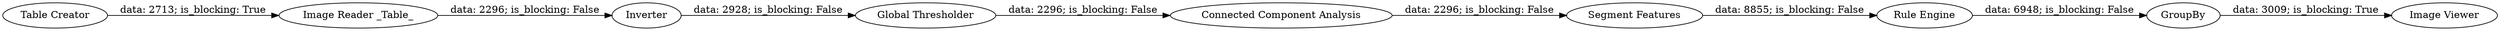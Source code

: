digraph {
	"-6603809284999537752_5" [label="Connected Component Analysis"]
	"-6603809284999537752_2" [label="Image Reader _Table_"]
	"-6603809284999537752_1" [label="Table Creator"]
	"-6603809284999537752_3" [label=Inverter]
	"-6603809284999537752_7" [label="Rule Engine"]
	"-6603809284999537752_6" [label="Segment Features"]
	"-6603809284999537752_9" [label="Image Viewer"]
	"-6603809284999537752_4" [label="Global Thresholder"]
	"-6603809284999537752_8" [label=GroupBy]
	"-6603809284999537752_1" -> "-6603809284999537752_2" [label="data: 2713; is_blocking: True"]
	"-6603809284999537752_4" -> "-6603809284999537752_5" [label="data: 2296; is_blocking: False"]
	"-6603809284999537752_6" -> "-6603809284999537752_7" [label="data: 8855; is_blocking: False"]
	"-6603809284999537752_5" -> "-6603809284999537752_6" [label="data: 2296; is_blocking: False"]
	"-6603809284999537752_8" -> "-6603809284999537752_9" [label="data: 3009; is_blocking: True"]
	"-6603809284999537752_2" -> "-6603809284999537752_3" [label="data: 2296; is_blocking: False"]
	"-6603809284999537752_7" -> "-6603809284999537752_8" [label="data: 6948; is_blocking: False"]
	"-6603809284999537752_3" -> "-6603809284999537752_4" [label="data: 2928; is_blocking: False"]
	rankdir=LR
}
